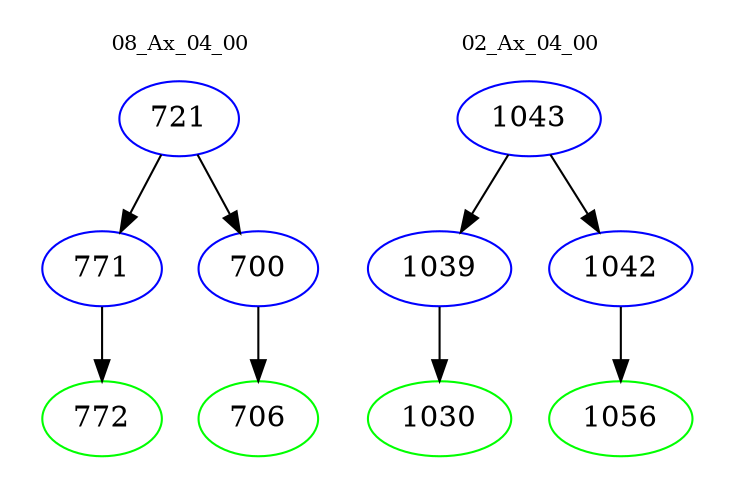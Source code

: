 digraph{
subgraph cluster_0 {
color = white
label = "08_Ax_04_00";
fontsize=10;
T0_721 [label="721", color="blue"]
T0_721 -> T0_771 [color="black"]
T0_771 [label="771", color="blue"]
T0_771 -> T0_772 [color="black"]
T0_772 [label="772", color="green"]
T0_721 -> T0_700 [color="black"]
T0_700 [label="700", color="blue"]
T0_700 -> T0_706 [color="black"]
T0_706 [label="706", color="green"]
}
subgraph cluster_1 {
color = white
label = "02_Ax_04_00";
fontsize=10;
T1_1043 [label="1043", color="blue"]
T1_1043 -> T1_1039 [color="black"]
T1_1039 [label="1039", color="blue"]
T1_1039 -> T1_1030 [color="black"]
T1_1030 [label="1030", color="green"]
T1_1043 -> T1_1042 [color="black"]
T1_1042 [label="1042", color="blue"]
T1_1042 -> T1_1056 [color="black"]
T1_1056 [label="1056", color="green"]
}
}
